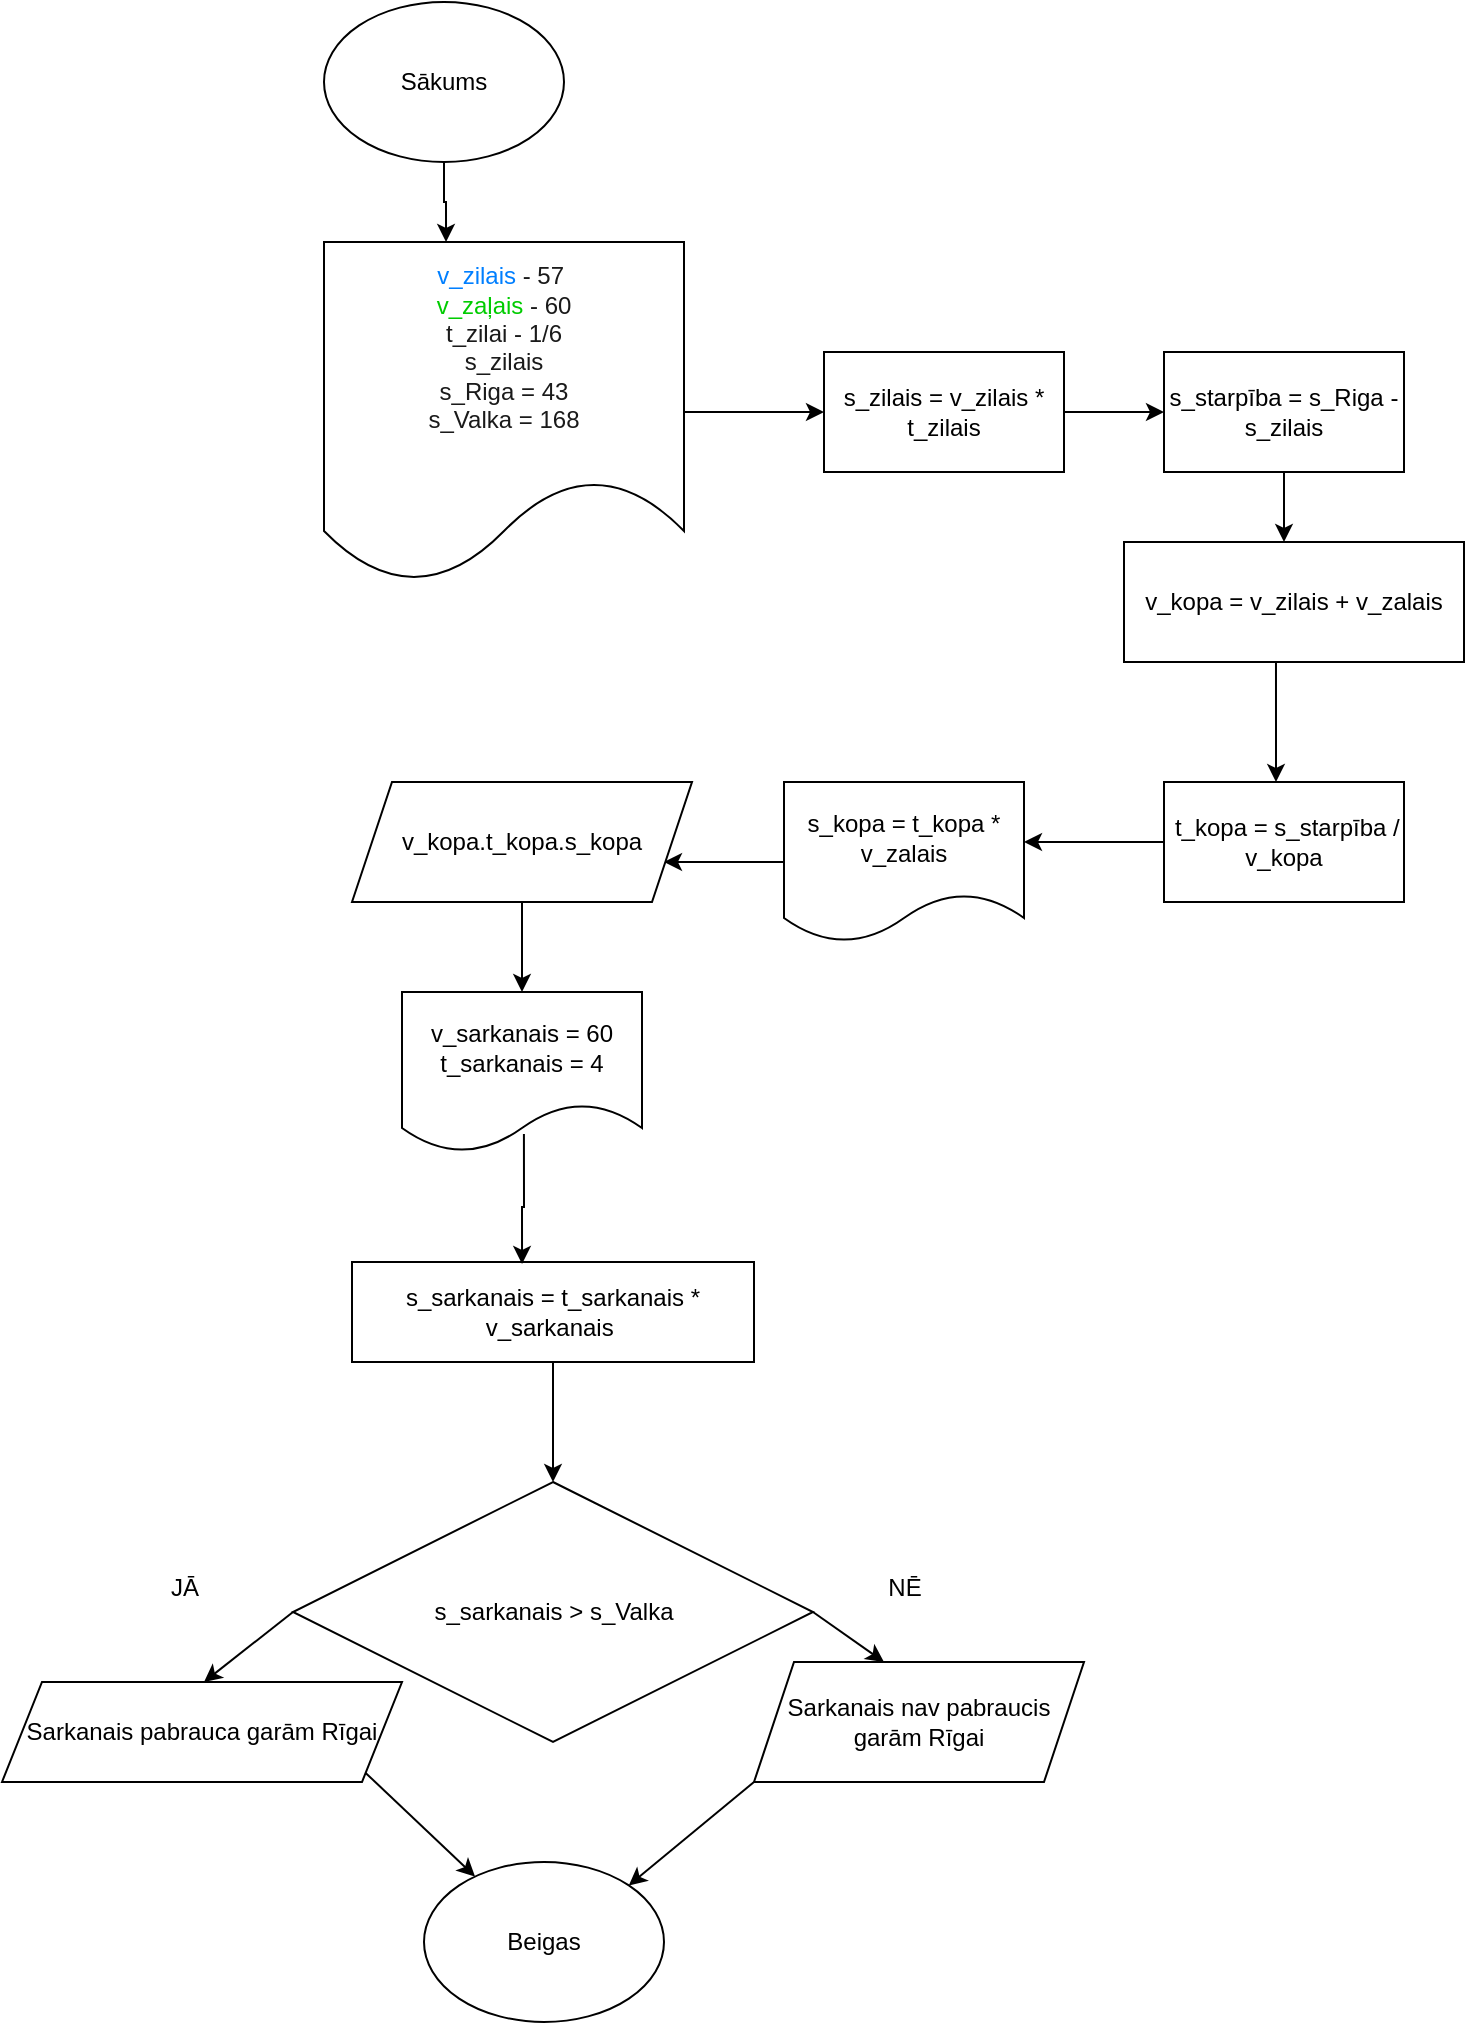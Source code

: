 <mxfile version="24.7.16">
  <diagram id="C5RBs43oDa-KdzZeNtuy" name="Page-1">
    <mxGraphModel dx="954" dy="639" grid="1" gridSize="10" guides="1" tooltips="1" connect="1" arrows="1" fold="1" page="1" pageScale="1" pageWidth="827" pageHeight="1169" math="0" shadow="0">
      <root>
        <mxCell id="WIyWlLk6GJQsqaUBKTNV-0" />
        <mxCell id="WIyWlLk6GJQsqaUBKTNV-1" parent="WIyWlLk6GJQsqaUBKTNV-0" />
        <mxCell id="SCzOFDm9EjetXmJwJ1ea-1" style="edgeStyle=orthogonalEdgeStyle;rounded=0;orthogonalLoop=1;jettySize=auto;html=1;entryX=0.339;entryY=0;entryDx=0;entryDy=0;entryPerimeter=0;" parent="WIyWlLk6GJQsqaUBKTNV-1" source="SCzOFDm9EjetXmJwJ1ea-0" edge="1" target="SCzOFDm9EjetXmJwJ1ea-2">
          <mxGeometry relative="1" as="geometry">
            <mxPoint x="290" y="120" as="targetPoint" />
          </mxGeometry>
        </mxCell>
        <mxCell id="SCzOFDm9EjetXmJwJ1ea-0" value="Sākums" style="ellipse;whiteSpace=wrap;html=1;" parent="WIyWlLk6GJQsqaUBKTNV-1" vertex="1">
          <mxGeometry x="230" y="10" width="120" height="80" as="geometry" />
        </mxCell>
        <mxCell id="9Yguccxx5nrNam2I8zca-19" style="edgeStyle=orthogonalEdgeStyle;rounded=0;orthogonalLoop=1;jettySize=auto;html=1;entryX=0;entryY=0.5;entryDx=0;entryDy=0;" edge="1" parent="WIyWlLk6GJQsqaUBKTNV-1" source="SCzOFDm9EjetXmJwJ1ea-2" target="9Yguccxx5nrNam2I8zca-2">
          <mxGeometry relative="1" as="geometry">
            <mxPoint x="540" y="215" as="targetPoint" />
          </mxGeometry>
        </mxCell>
        <mxCell id="SCzOFDm9EjetXmJwJ1ea-2" value="&lt;font color=&quot;#007fff&quot;&gt;v_zilais&amp;nbsp;&lt;/font&gt;&lt;font color=&quot;#1a1a1a&quot;&gt;- 57&amp;nbsp;&lt;/font&gt;&lt;div&gt;&lt;font color=&quot;#00cc00&quot;&gt;v_zaļais&amp;nbsp;&lt;/font&gt;&lt;font color=&quot;#1a1a1a&quot;&gt;- 60&lt;/font&gt;&lt;/div&gt;&lt;div&gt;&lt;span style=&quot;color: rgb(26, 26, 26); background-color: initial;&quot;&gt;t_zilai - 1/6&lt;/span&gt;&lt;br&gt;&lt;/div&gt;&lt;div&gt;&lt;font color=&quot;#1a1a1a&quot;&gt;s_zilais&lt;/font&gt;&lt;/div&gt;&lt;div&gt;&lt;font color=&quot;#1a1a1a&quot;&gt;s_Riga = 43&lt;/font&gt;&lt;/div&gt;&lt;div&gt;&lt;font color=&quot;#1a1a1a&quot;&gt;s_Valka = 168&lt;/font&gt;&lt;/div&gt;&lt;div&gt;&lt;br&gt;&lt;/div&gt;" style="shape=document;whiteSpace=wrap;html=1;boundedLbl=1;" parent="WIyWlLk6GJQsqaUBKTNV-1" vertex="1">
          <mxGeometry x="230" y="130" width="180" height="170" as="geometry" />
        </mxCell>
        <mxCell id="9Yguccxx5nrNam2I8zca-8" style="edgeStyle=orthogonalEdgeStyle;rounded=0;orthogonalLoop=1;jettySize=auto;html=1;exitX=0.447;exitY=1;exitDx=0;exitDy=0;exitPerimeter=0;" edge="1" parent="WIyWlLk6GJQsqaUBKTNV-1" source="SCzOFDm9EjetXmJwJ1ea-5">
          <mxGeometry relative="1" as="geometry">
            <mxPoint x="706" y="400" as="targetPoint" />
          </mxGeometry>
        </mxCell>
        <mxCell id="SCzOFDm9EjetXmJwJ1ea-5" value="v_kopa = v_zilais + v_zalais" style="rounded=0;whiteSpace=wrap;html=1;" parent="WIyWlLk6GJQsqaUBKTNV-1" vertex="1">
          <mxGeometry x="630" y="280" width="170" height="60" as="geometry" />
        </mxCell>
        <mxCell id="9Yguccxx5nrNam2I8zca-23" style="edgeStyle=orthogonalEdgeStyle;rounded=0;orthogonalLoop=1;jettySize=auto;html=1;" edge="1" parent="WIyWlLk6GJQsqaUBKTNV-1" source="SCzOFDm9EjetXmJwJ1ea-7">
          <mxGeometry relative="1" as="geometry">
            <mxPoint x="400" y="440" as="targetPoint" />
          </mxGeometry>
        </mxCell>
        <mxCell id="SCzOFDm9EjetXmJwJ1ea-7" value="s_kopa = t_kopa * v_zalais" style="shape=document;whiteSpace=wrap;html=1;boundedLbl=1;" parent="WIyWlLk6GJQsqaUBKTNV-1" vertex="1">
          <mxGeometry x="460" y="400" width="120" height="80" as="geometry" />
        </mxCell>
        <mxCell id="9Yguccxx5nrNam2I8zca-9" style="edgeStyle=orthogonalEdgeStyle;rounded=0;orthogonalLoop=1;jettySize=auto;html=1;" edge="1" parent="WIyWlLk6GJQsqaUBKTNV-1" source="SCzOFDm9EjetXmJwJ1ea-11">
          <mxGeometry relative="1" as="geometry">
            <mxPoint x="580" y="430" as="targetPoint" />
          </mxGeometry>
        </mxCell>
        <mxCell id="SCzOFDm9EjetXmJwJ1ea-11" value="&amp;nbsp;t_kopa = s_starpība / v_kopa" style="rounded=0;whiteSpace=wrap;html=1;" parent="WIyWlLk6GJQsqaUBKTNV-1" vertex="1">
          <mxGeometry x="650" y="400" width="120" height="60" as="geometry" />
        </mxCell>
        <mxCell id="9Yguccxx5nrNam2I8zca-21" style="edgeStyle=orthogonalEdgeStyle;rounded=0;orthogonalLoop=1;jettySize=auto;html=1;" edge="1" parent="WIyWlLk6GJQsqaUBKTNV-1" source="9Yguccxx5nrNam2I8zca-0">
          <mxGeometry relative="1" as="geometry">
            <mxPoint x="710" y="280" as="targetPoint" />
          </mxGeometry>
        </mxCell>
        <mxCell id="9Yguccxx5nrNam2I8zca-0" value="s_starpība = s_Riga - s_zilais" style="rounded=0;whiteSpace=wrap;html=1;" vertex="1" parent="WIyWlLk6GJQsqaUBKTNV-1">
          <mxGeometry x="650" y="185" width="120" height="60" as="geometry" />
        </mxCell>
        <mxCell id="9Yguccxx5nrNam2I8zca-6" style="edgeStyle=orthogonalEdgeStyle;rounded=0;orthogonalLoop=1;jettySize=auto;html=1;" edge="1" parent="WIyWlLk6GJQsqaUBKTNV-1" source="9Yguccxx5nrNam2I8zca-2">
          <mxGeometry relative="1" as="geometry">
            <mxPoint x="650" y="215" as="targetPoint" />
          </mxGeometry>
        </mxCell>
        <mxCell id="9Yguccxx5nrNam2I8zca-2" value="s_zilais = v_zilais * t_zilais" style="rounded=0;whiteSpace=wrap;html=1;" vertex="1" parent="WIyWlLk6GJQsqaUBKTNV-1">
          <mxGeometry x="480" y="185" width="120" height="60" as="geometry" />
        </mxCell>
        <mxCell id="9Yguccxx5nrNam2I8zca-25" style="edgeStyle=orthogonalEdgeStyle;rounded=0;orthogonalLoop=1;jettySize=auto;html=1;entryX=0.5;entryY=0;entryDx=0;entryDy=0;" edge="1" parent="WIyWlLk6GJQsqaUBKTNV-1" source="9Yguccxx5nrNam2I8zca-11" target="9Yguccxx5nrNam2I8zca-12">
          <mxGeometry relative="1" as="geometry" />
        </mxCell>
        <mxCell id="9Yguccxx5nrNam2I8zca-11" value="v_kopa.t_kopa.s_kopa" style="shape=parallelogram;perimeter=parallelogramPerimeter;whiteSpace=wrap;html=1;fixedSize=1;" vertex="1" parent="WIyWlLk6GJQsqaUBKTNV-1">
          <mxGeometry x="244" y="400" width="170" height="60" as="geometry" />
        </mxCell>
        <mxCell id="9Yguccxx5nrNam2I8zca-12" value="v_sarkanais = 60&lt;div&gt;t_sarkanais = 4&lt;/div&gt;" style="shape=document;whiteSpace=wrap;html=1;boundedLbl=1;" vertex="1" parent="WIyWlLk6GJQsqaUBKTNV-1">
          <mxGeometry x="269" y="505" width="120" height="80" as="geometry" />
        </mxCell>
        <mxCell id="9Yguccxx5nrNam2I8zca-29" style="edgeStyle=orthogonalEdgeStyle;rounded=0;orthogonalLoop=1;jettySize=auto;html=1;" edge="1" parent="WIyWlLk6GJQsqaUBKTNV-1" source="9Yguccxx5nrNam2I8zca-16" target="9Yguccxx5nrNam2I8zca-27">
          <mxGeometry relative="1" as="geometry" />
        </mxCell>
        <mxCell id="9Yguccxx5nrNam2I8zca-16" value="s_sarkanais = t_sarkanais * v_sarkanais&amp;nbsp;" style="rounded=0;whiteSpace=wrap;html=1;" vertex="1" parent="WIyWlLk6GJQsqaUBKTNV-1">
          <mxGeometry x="244" y="640" width="201" height="50" as="geometry" />
        </mxCell>
        <mxCell id="9Yguccxx5nrNam2I8zca-26" style="edgeStyle=orthogonalEdgeStyle;rounded=0;orthogonalLoop=1;jettySize=auto;html=1;entryX=0.423;entryY=0.02;entryDx=0;entryDy=0;entryPerimeter=0;exitX=0.508;exitY=0.888;exitDx=0;exitDy=0;exitPerimeter=0;" edge="1" parent="WIyWlLk6GJQsqaUBKTNV-1" source="9Yguccxx5nrNam2I8zca-12" target="9Yguccxx5nrNam2I8zca-16">
          <mxGeometry relative="1" as="geometry" />
        </mxCell>
        <mxCell id="9Yguccxx5nrNam2I8zca-27" value="s_sarkanais &amp;gt; s_Valka" style="rhombus;whiteSpace=wrap;html=1;" vertex="1" parent="WIyWlLk6GJQsqaUBKTNV-1">
          <mxGeometry x="214.5" y="750" width="260" height="130" as="geometry" />
        </mxCell>
        <mxCell id="9Yguccxx5nrNam2I8zca-36" value="" style="endArrow=classic;html=1;rounded=0;exitX=0;exitY=0.5;exitDx=0;exitDy=0;" edge="1" parent="WIyWlLk6GJQsqaUBKTNV-1" source="9Yguccxx5nrNam2I8zca-27">
          <mxGeometry width="50" height="50" relative="1" as="geometry">
            <mxPoint x="200" y="820" as="sourcePoint" />
            <mxPoint x="170" y="850" as="targetPoint" />
          </mxGeometry>
        </mxCell>
        <mxCell id="9Yguccxx5nrNam2I8zca-37" value="" style="endArrow=classic;html=1;rounded=0;exitX=1;exitY=0.5;exitDx=0;exitDy=0;" edge="1" parent="WIyWlLk6GJQsqaUBKTNV-1" source="9Yguccxx5nrNam2I8zca-27">
          <mxGeometry width="50" height="50" relative="1" as="geometry">
            <mxPoint x="450" y="860" as="sourcePoint" />
            <mxPoint x="510" y="840" as="targetPoint" />
          </mxGeometry>
        </mxCell>
        <mxCell id="9Yguccxx5nrNam2I8zca-38" value="JĀ" style="text;html=1;align=center;verticalAlign=middle;resizable=0;points=[];autosize=1;strokeColor=none;fillColor=none;" vertex="1" parent="WIyWlLk6GJQsqaUBKTNV-1">
          <mxGeometry x="140" y="788" width="40" height="30" as="geometry" />
        </mxCell>
        <mxCell id="9Yguccxx5nrNam2I8zca-39" value="NĒ" style="text;html=1;align=center;verticalAlign=middle;resizable=0;points=[];autosize=1;strokeColor=none;fillColor=none;" vertex="1" parent="WIyWlLk6GJQsqaUBKTNV-1">
          <mxGeometry x="500" y="788" width="40" height="30" as="geometry" />
        </mxCell>
        <mxCell id="9Yguccxx5nrNam2I8zca-40" value="Sarkanais pabrauca garām Rīgai" style="shape=parallelogram;perimeter=parallelogramPerimeter;whiteSpace=wrap;html=1;fixedSize=1;" vertex="1" parent="WIyWlLk6GJQsqaUBKTNV-1">
          <mxGeometry x="69" y="850" width="200" height="50" as="geometry" />
        </mxCell>
        <mxCell id="9Yguccxx5nrNam2I8zca-41" value="Sarkanais nav pabraucis garām Rīgai" style="shape=parallelogram;perimeter=parallelogramPerimeter;whiteSpace=wrap;html=1;fixedSize=1;" vertex="1" parent="WIyWlLk6GJQsqaUBKTNV-1">
          <mxGeometry x="445" y="840" width="165" height="60" as="geometry" />
        </mxCell>
        <mxCell id="9Yguccxx5nrNam2I8zca-42" value="Beigas" style="ellipse;whiteSpace=wrap;html=1;" vertex="1" parent="WIyWlLk6GJQsqaUBKTNV-1">
          <mxGeometry x="280" y="940" width="120" height="80" as="geometry" />
        </mxCell>
        <mxCell id="9Yguccxx5nrNam2I8zca-43" value="" style="endArrow=classic;html=1;rounded=0;exitX=1;exitY=1;exitDx=0;exitDy=0;" edge="1" parent="WIyWlLk6GJQsqaUBKTNV-1" source="9Yguccxx5nrNam2I8zca-40" target="9Yguccxx5nrNam2I8zca-42">
          <mxGeometry width="50" height="50" relative="1" as="geometry">
            <mxPoint x="390" y="980" as="sourcePoint" />
            <mxPoint x="440" y="930" as="targetPoint" />
          </mxGeometry>
        </mxCell>
        <mxCell id="9Yguccxx5nrNam2I8zca-44" value="" style="endArrow=classic;html=1;rounded=0;exitX=0;exitY=1;exitDx=0;exitDy=0;entryX=1;entryY=0;entryDx=0;entryDy=0;" edge="1" parent="WIyWlLk6GJQsqaUBKTNV-1" source="9Yguccxx5nrNam2I8zca-41" target="9Yguccxx5nrNam2I8zca-42">
          <mxGeometry width="50" height="50" relative="1" as="geometry">
            <mxPoint x="390" y="980" as="sourcePoint" />
            <mxPoint x="390" y="950" as="targetPoint" />
          </mxGeometry>
        </mxCell>
      </root>
    </mxGraphModel>
  </diagram>
</mxfile>
